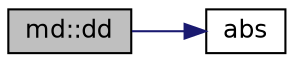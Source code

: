 digraph "md::dd"
{
 // INTERACTIVE_SVG=YES
 // LATEX_PDF_SIZE
  bgcolor="transparent";
  edge [fontname="Helvetica",fontsize="12",labelfontname="Helvetica",labelfontsize="12"];
  node [fontname="Helvetica",fontsize="12",shape=record];
  rankdir="LR";
  Node1 [label="md::dd",height=0.2,width=0.4,color="black", fillcolor="grey75", style="filled", fontcolor="black",tooltip="Calculate difference in particle positions in certain dimension i by particle index."];
  Node1 -> Node2 [color="midnightblue",fontsize="12",style="solid",fontname="Helvetica"];
  Node2 [label="abs",height=0.2,width=0.4,color="black",URL="$autodiff_8libmd_8cc_aef1f4db2bbc91c997fdc24226ea63d52.html#aef1f4db2bbc91c997fdc24226ea63d52",tooltip=" "];
}
